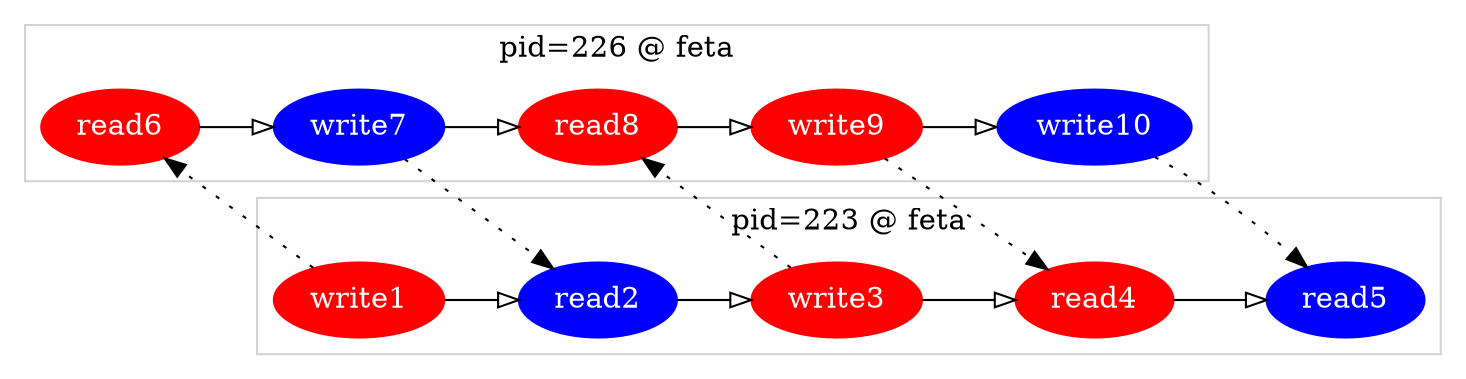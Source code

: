 digraph G {
	graph [rankdir=LR]
	node [fontcolor=white, style=filled]

	subgraph cluster_feta223 {
		graph [label="pid=223 @ feta", labeljust="c", labelloc="t", color=lightgrey]
		
		write1 [color=red]
		read2 [color=blue]
		write3 [color=red]
		read4 [color=red]
		read5 [color=blue]

		edge [arrowhead=empty]
		write1->read2->write3->read4->read5
	}

	subgraph cluster_bleu225 {
		color=lightgrey;
		node [style=filled,color=lightgrey];
		graph [label="pid=226 @ feta", labeljust="c", labelloc="t"];

		read6 [color=red]
		write7 [color=blue]
		read8 [color=red]
		write9 [color=red]
		write10 [color=blue]

		edge [arrowhead=empty]
		read6->write7->read8->write9->write10
	}

	edge [style=dotted]
	write1->read6
	write7->read2
	write3->read8
	write9->read4
	write10->read5
}